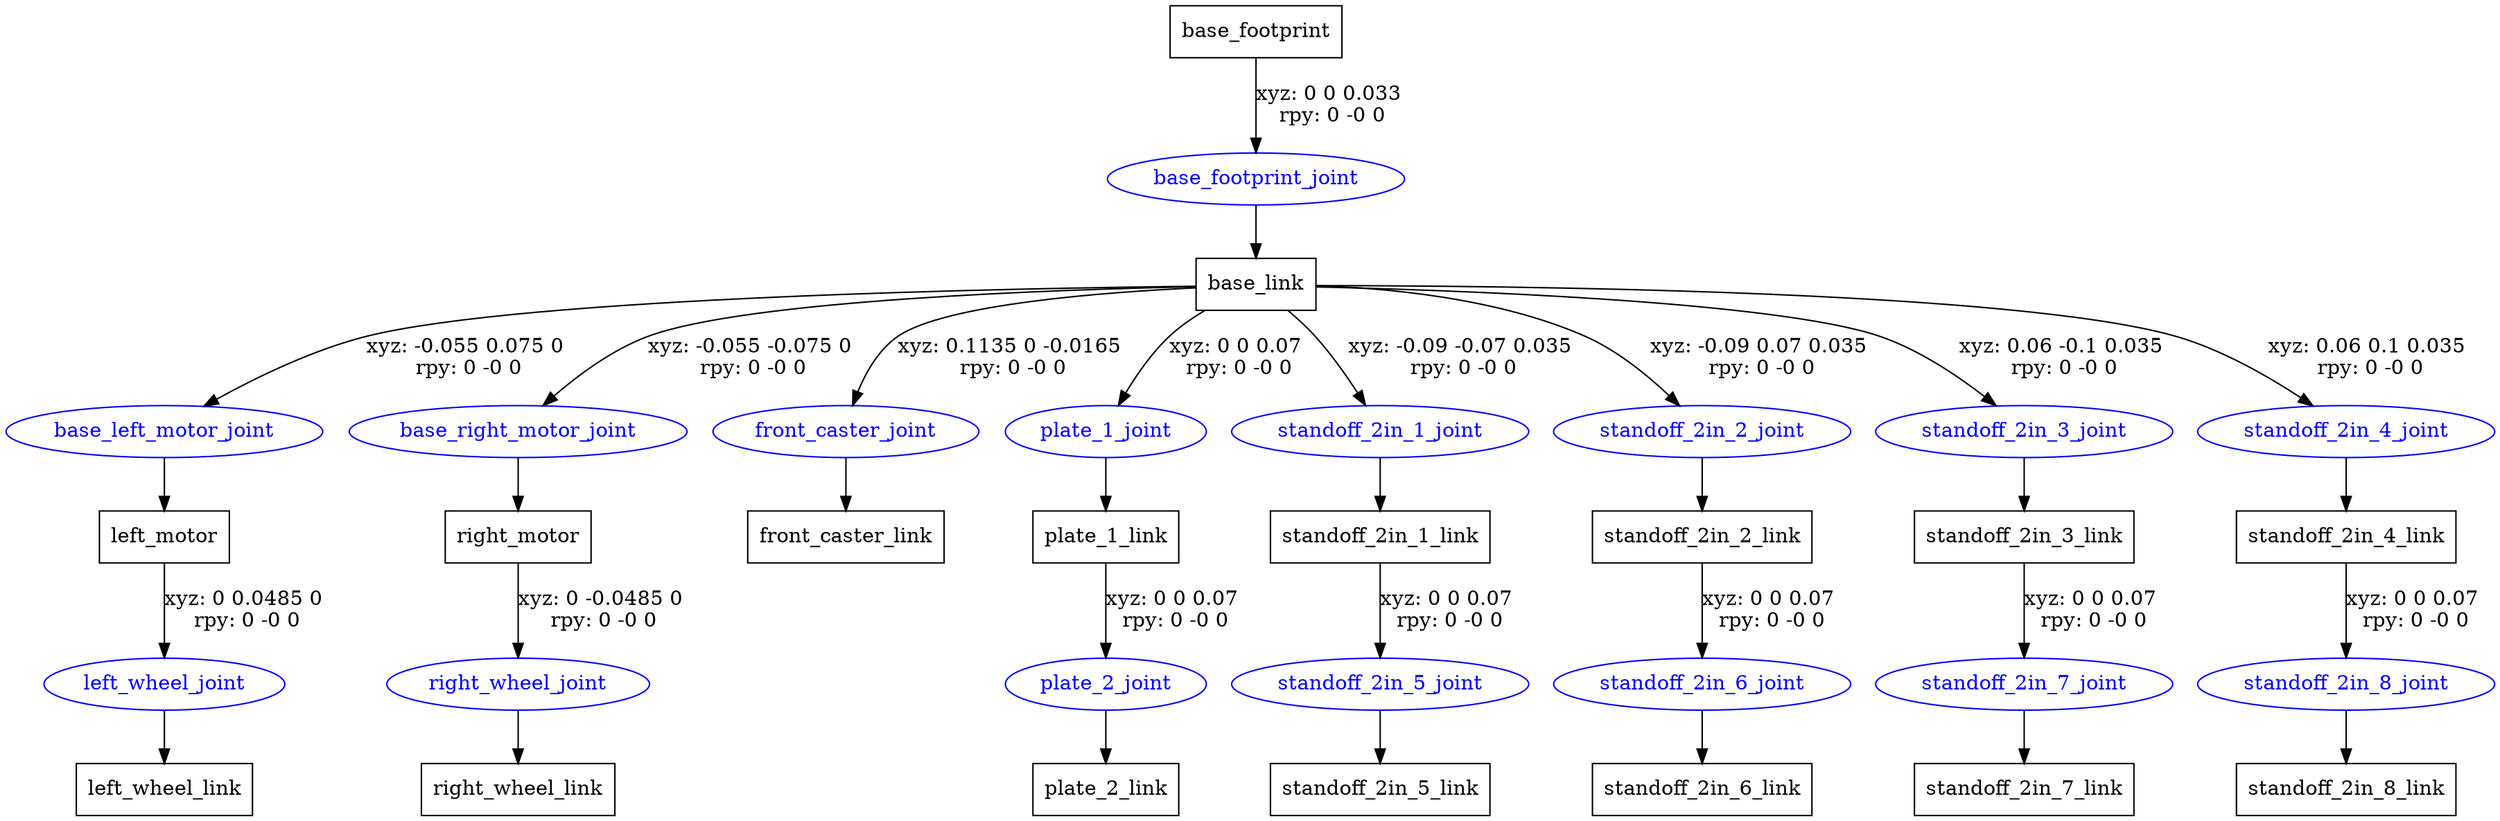 digraph G {
node [shape=box];
"base_footprint" [label="base_footprint"];
"base_link" [label="base_link"];
"left_motor" [label="left_motor"];
"left_wheel_link" [label="left_wheel_link"];
"right_motor" [label="right_motor"];
"right_wheel_link" [label="right_wheel_link"];
"front_caster_link" [label="front_caster_link"];
"plate_1_link" [label="plate_1_link"];
"plate_2_link" [label="plate_2_link"];
"standoff_2in_1_link" [label="standoff_2in_1_link"];
"standoff_2in_5_link" [label="standoff_2in_5_link"];
"standoff_2in_2_link" [label="standoff_2in_2_link"];
"standoff_2in_6_link" [label="standoff_2in_6_link"];
"standoff_2in_3_link" [label="standoff_2in_3_link"];
"standoff_2in_7_link" [label="standoff_2in_7_link"];
"standoff_2in_4_link" [label="standoff_2in_4_link"];
"standoff_2in_8_link" [label="standoff_2in_8_link"];
node [shape=ellipse, color=blue, fontcolor=blue];
"base_footprint" -> "base_footprint_joint" [label="xyz: 0 0 0.033 \nrpy: 0 -0 0"]
"base_footprint_joint" -> "base_link"
"base_link" -> "base_left_motor_joint" [label="xyz: -0.055 0.075 0 \nrpy: 0 -0 0"]
"base_left_motor_joint" -> "left_motor"
"left_motor" -> "left_wheel_joint" [label="xyz: 0 0.0485 0 \nrpy: 0 -0 0"]
"left_wheel_joint" -> "left_wheel_link"
"base_link" -> "base_right_motor_joint" [label="xyz: -0.055 -0.075 0 \nrpy: 0 -0 0"]
"base_right_motor_joint" -> "right_motor"
"right_motor" -> "right_wheel_joint" [label="xyz: 0 -0.0485 0 \nrpy: 0 -0 0"]
"right_wheel_joint" -> "right_wheel_link"
"base_link" -> "front_caster_joint" [label="xyz: 0.1135 0 -0.0165 \nrpy: 0 -0 0"]
"front_caster_joint" -> "front_caster_link"
"base_link" -> "plate_1_joint" [label="xyz: 0 0 0.07 \nrpy: 0 -0 0"]
"plate_1_joint" -> "plate_1_link"
"plate_1_link" -> "plate_2_joint" [label="xyz: 0 0 0.07 \nrpy: 0 -0 0"]
"plate_2_joint" -> "plate_2_link"
"base_link" -> "standoff_2in_1_joint" [label="xyz: -0.09 -0.07 0.035 \nrpy: 0 -0 0"]
"standoff_2in_1_joint" -> "standoff_2in_1_link"
"standoff_2in_1_link" -> "standoff_2in_5_joint" [label="xyz: 0 0 0.07 \nrpy: 0 -0 0"]
"standoff_2in_5_joint" -> "standoff_2in_5_link"
"base_link" -> "standoff_2in_2_joint" [label="xyz: -0.09 0.07 0.035 \nrpy: 0 -0 0"]
"standoff_2in_2_joint" -> "standoff_2in_2_link"
"standoff_2in_2_link" -> "standoff_2in_6_joint" [label="xyz: 0 0 0.07 \nrpy: 0 -0 0"]
"standoff_2in_6_joint" -> "standoff_2in_6_link"
"base_link" -> "standoff_2in_3_joint" [label="xyz: 0.06 -0.1 0.035 \nrpy: 0 -0 0"]
"standoff_2in_3_joint" -> "standoff_2in_3_link"
"standoff_2in_3_link" -> "standoff_2in_7_joint" [label="xyz: 0 0 0.07 \nrpy: 0 -0 0"]
"standoff_2in_7_joint" -> "standoff_2in_7_link"
"base_link" -> "standoff_2in_4_joint" [label="xyz: 0.06 0.1 0.035 \nrpy: 0 -0 0"]
"standoff_2in_4_joint" -> "standoff_2in_4_link"
"standoff_2in_4_link" -> "standoff_2in_8_joint" [label="xyz: 0 0 0.07 \nrpy: 0 -0 0"]
"standoff_2in_8_joint" -> "standoff_2in_8_link"
}
